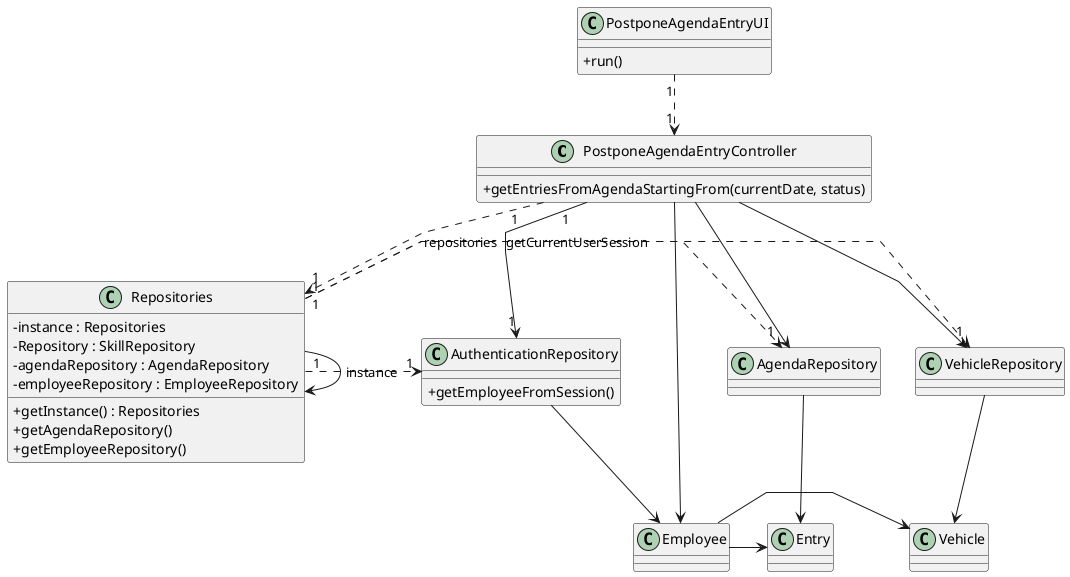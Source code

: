 @startuml
'skinparam monochrome true
skinparam packageStyle rectangle
skinparam shadowing false
skinparam linetype polyline
'skinparam linetype orto

skinparam classAttributeIconSize 0

'left to right direction

class PostponeAgendaEntryController {
    +getEntriesFromAgendaStartingFrom(currentDate, status)
}


class PostponeAgendaEntryUI {
    +run()
}


class Repositories{
    - instance : Repositories
    - Repository : SkillRepository
    - agendaRepository : AgendaRepository
    - employeeRepository : EmployeeRepository

    + getInstance() : Repositories
    + getAgendaRepository()
    + getEmployeeRepository()
}

class AgendaRepository{

}

class VehicleRepository{

}

class AuthenticationRepository{
    + getEmployeeFromSession()
}

class Entry {

}

class Vehicle {

}

class Employee {

}


PostponeAgendaEntryUI "1" ..> "1" PostponeAgendaEntryController




Repositories -> Repositories : instance
Repositories "1" .> "1" AgendaRepository
Repositories "1" .> "1" VehicleRepository
Repositories "1" .> "1" AuthenticationRepository

AgendaRepository --> Entry
VehicleRepository --> Vehicle


PostponeAgendaEntryController -> AgendaRepository
PostponeAgendaEntryController -> VehicleRepository
PostponeAgendaEntryController "1" ..> "1" Repositories : repositories
PostponeAgendaEntryController "1" -> "1" AuthenticationRepository : getCurrentUserSession

PostponeAgendaEntryController -> Employee

AuthenticationRepository --> Employee

Employee -> Entry
Employee -> Vehicle

@enduml